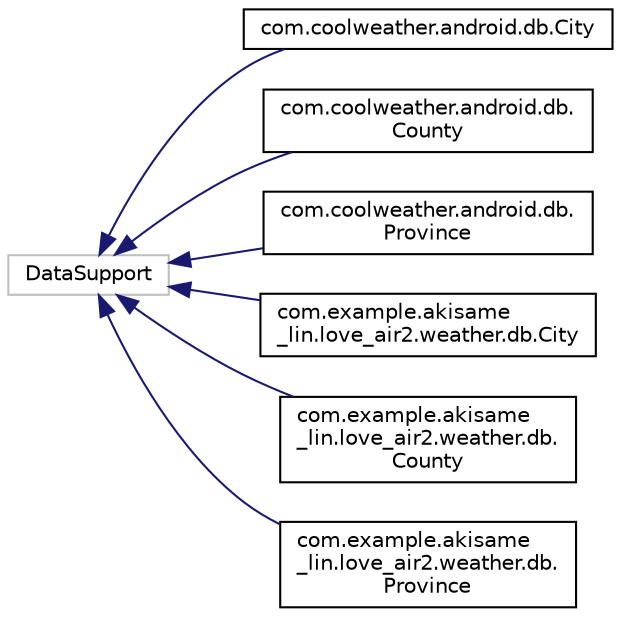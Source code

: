 digraph "类继承关系图"
{
 // LATEX_PDF_SIZE
  edge [fontname="Helvetica",fontsize="10",labelfontname="Helvetica",labelfontsize="10"];
  node [fontname="Helvetica",fontsize="10",shape=record];
  rankdir="LR";
  Node92 [label="DataSupport",height=0.2,width=0.4,color="grey75", fillcolor="white", style="filled",tooltip=" "];
  Node92 -> Node0 [dir="back",color="midnightblue",fontsize="10",style="solid",fontname="Helvetica"];
  Node0 [label="com.coolweather.android.db.City",height=0.2,width=0.4,color="black", fillcolor="white", style="filled",URL="$classcom_1_1coolweather_1_1android_1_1db_1_1_city.html",tooltip=" "];
  Node92 -> Node94 [dir="back",color="midnightblue",fontsize="10",style="solid",fontname="Helvetica"];
  Node94 [label="com.coolweather.android.db.\lCounty",height=0.2,width=0.4,color="black", fillcolor="white", style="filled",URL="$classcom_1_1coolweather_1_1android_1_1db_1_1_county.html",tooltip=" "];
  Node92 -> Node95 [dir="back",color="midnightblue",fontsize="10",style="solid",fontname="Helvetica"];
  Node95 [label="com.coolweather.android.db.\lProvince",height=0.2,width=0.4,color="black", fillcolor="white", style="filled",URL="$classcom_1_1coolweather_1_1android_1_1db_1_1_province.html",tooltip=" "];
  Node92 -> Node96 [dir="back",color="midnightblue",fontsize="10",style="solid",fontname="Helvetica"];
  Node96 [label="com.example.akisame\l_lin.love_air2.weather.db.City",height=0.2,width=0.4,color="black", fillcolor="white", style="filled",URL="$classcom_1_1example_1_1akisame__lin_1_1love__air2_1_1weather_1_1db_1_1_city.html",tooltip=" "];
  Node92 -> Node97 [dir="back",color="midnightblue",fontsize="10",style="solid",fontname="Helvetica"];
  Node97 [label="com.example.akisame\l_lin.love_air2.weather.db.\lCounty",height=0.2,width=0.4,color="black", fillcolor="white", style="filled",URL="$classcom_1_1example_1_1akisame__lin_1_1love__air2_1_1weather_1_1db_1_1_county.html",tooltip=" "];
  Node92 -> Node98 [dir="back",color="midnightblue",fontsize="10",style="solid",fontname="Helvetica"];
  Node98 [label="com.example.akisame\l_lin.love_air2.weather.db.\lProvince",height=0.2,width=0.4,color="black", fillcolor="white", style="filled",URL="$classcom_1_1example_1_1akisame__lin_1_1love__air2_1_1weather_1_1db_1_1_province.html",tooltip=" "];
}
